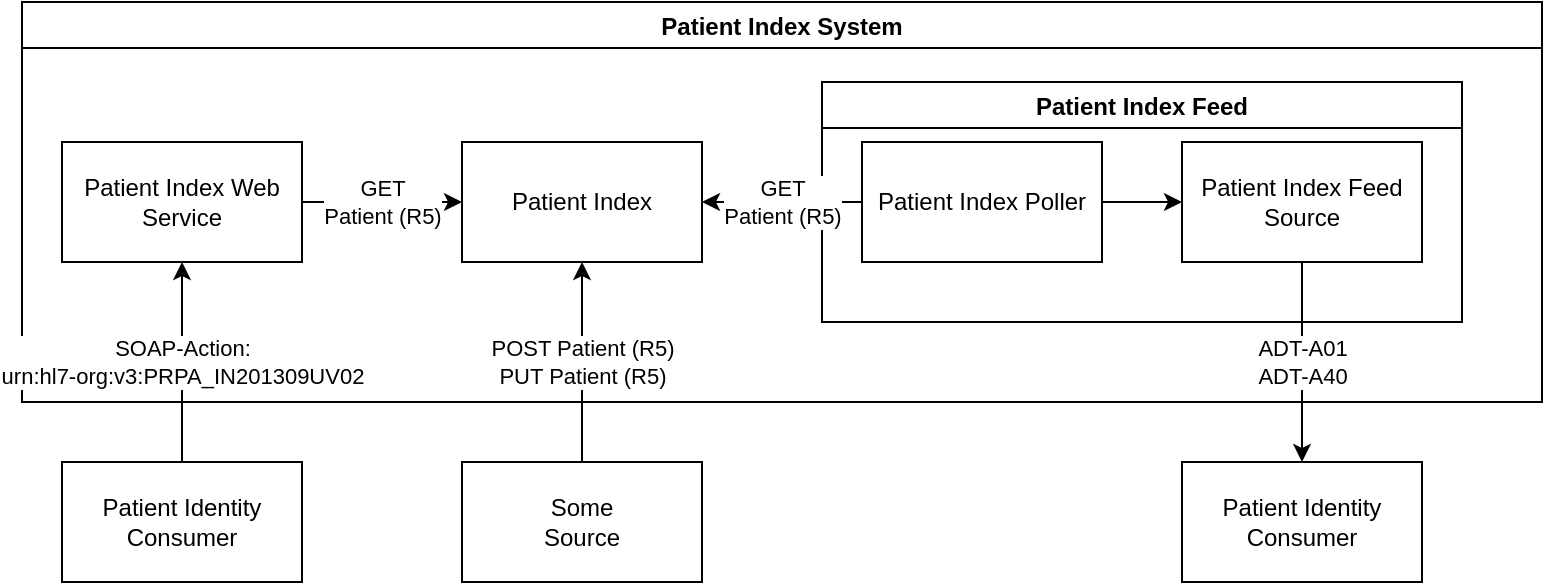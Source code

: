 <mxfile version="20.3.0" type="device"><diagram id="4lip9W9NUIuT7ASzpVJO" name="Page-1"><mxGraphModel dx="868" dy="568" grid="1" gridSize="10" guides="1" tooltips="1" connect="1" arrows="1" fold="1" page="0" pageScale="1" pageWidth="850" pageHeight="1100" math="0" shadow="0"><root><mxCell id="0"/><mxCell id="1" parent="0"/><mxCell id="p_9lFd4VOIi0600EmW7s-1" value="Patient Index System" style="swimlane;" parent="1" vertex="1"><mxGeometry x="80" width="760" height="200" as="geometry"/></mxCell><mxCell id="p_9lFd4VOIi0600EmW7s-2" value="Patient Index" style="rounded=0;whiteSpace=wrap;html=1;" parent="p_9lFd4VOIi0600EmW7s-1" vertex="1"><mxGeometry x="220" y="70" width="120" height="60" as="geometry"/></mxCell><mxCell id="p_9lFd4VOIi0600EmW7s-7" value="GET&lt;br&gt;Patient (R5)" style="edgeStyle=orthogonalEdgeStyle;rounded=0;orthogonalLoop=1;jettySize=auto;html=1;" parent="p_9lFd4VOIi0600EmW7s-1" source="p_9lFd4VOIi0600EmW7s-3" target="p_9lFd4VOIi0600EmW7s-2" edge="1"><mxGeometry relative="1" as="geometry"/></mxCell><mxCell id="p_9lFd4VOIi0600EmW7s-3" value="Patient Index Web Service" style="rounded=0;whiteSpace=wrap;html=1;" parent="p_9lFd4VOIi0600EmW7s-1" vertex="1"><mxGeometry x="20" y="70" width="120" height="60" as="geometry"/></mxCell><mxCell id="p_9lFd4VOIi0600EmW7s-4" value="Patient Index Feed" style="swimlane;" parent="p_9lFd4VOIi0600EmW7s-1" vertex="1"><mxGeometry x="400" y="40" width="320" height="120" as="geometry"/></mxCell><mxCell id="p_9lFd4VOIi0600EmW7s-9" style="edgeStyle=orthogonalEdgeStyle;rounded=0;orthogonalLoop=1;jettySize=auto;html=1;" parent="p_9lFd4VOIi0600EmW7s-4" source="p_9lFd4VOIi0600EmW7s-5" target="p_9lFd4VOIi0600EmW7s-6" edge="1"><mxGeometry relative="1" as="geometry"/></mxCell><mxCell id="p_9lFd4VOIi0600EmW7s-5" value="Patient Index Poller" style="rounded=0;whiteSpace=wrap;html=1;" parent="p_9lFd4VOIi0600EmW7s-4" vertex="1"><mxGeometry x="20" y="30" width="120" height="60" as="geometry"/></mxCell><mxCell id="p_9lFd4VOIi0600EmW7s-6" value="Patient Index Feed Source" style="rounded=0;whiteSpace=wrap;html=1;" parent="p_9lFd4VOIi0600EmW7s-4" vertex="1"><mxGeometry x="180" y="30" width="120" height="60" as="geometry"/></mxCell><mxCell id="p_9lFd4VOIi0600EmW7s-8" value="GET&lt;br&gt;Patient (R5)" style="edgeStyle=orthogonalEdgeStyle;rounded=0;orthogonalLoop=1;jettySize=auto;html=1;" parent="p_9lFd4VOIi0600EmW7s-1" source="p_9lFd4VOIi0600EmW7s-5" target="p_9lFd4VOIi0600EmW7s-2" edge="1"><mxGeometry relative="1" as="geometry"/></mxCell><mxCell id="p_9lFd4VOIi0600EmW7s-11" value="POST Patient (R5)&lt;br&gt;PUT Patient (R5)" style="edgeStyle=orthogonalEdgeStyle;rounded=0;orthogonalLoop=1;jettySize=auto;html=1;" parent="1" source="p_9lFd4VOIi0600EmW7s-10" target="p_9lFd4VOIi0600EmW7s-2" edge="1"><mxGeometry relative="1" as="geometry"/></mxCell><mxCell id="p_9lFd4VOIi0600EmW7s-10" value="Some&lt;br&gt;Source" style="rounded=0;whiteSpace=wrap;html=1;" parent="1" vertex="1"><mxGeometry x="300" y="230" width="120" height="60" as="geometry"/></mxCell><mxCell id="p_9lFd4VOIi0600EmW7s-13" value="SOAP-Action:&lt;br&gt;urn:hl7-org:v3:PRPA_IN201309UV02" style="edgeStyle=orthogonalEdgeStyle;rounded=0;orthogonalLoop=1;jettySize=auto;html=1;" parent="1" source="p_9lFd4VOIi0600EmW7s-12" target="p_9lFd4VOIi0600EmW7s-3" edge="1"><mxGeometry relative="1" as="geometry"/></mxCell><mxCell id="p_9lFd4VOIi0600EmW7s-12" value="Patient Identity Consumer" style="rounded=0;whiteSpace=wrap;html=1;" parent="1" vertex="1"><mxGeometry x="100" y="230" width="120" height="60" as="geometry"/></mxCell><mxCell id="p_9lFd4VOIi0600EmW7s-14" value="Patient Identity Consumer" style="rounded=0;whiteSpace=wrap;html=1;" parent="1" vertex="1"><mxGeometry x="660" y="230" width="120" height="60" as="geometry"/></mxCell><mxCell id="p_9lFd4VOIi0600EmW7s-15" value="ADT-A01&lt;br&gt;ADT-A40" style="edgeStyle=orthogonalEdgeStyle;rounded=0;orthogonalLoop=1;jettySize=auto;html=1;" parent="1" source="p_9lFd4VOIi0600EmW7s-6" target="p_9lFd4VOIi0600EmW7s-14" edge="1"><mxGeometry relative="1" as="geometry"/></mxCell></root></mxGraphModel></diagram></mxfile>